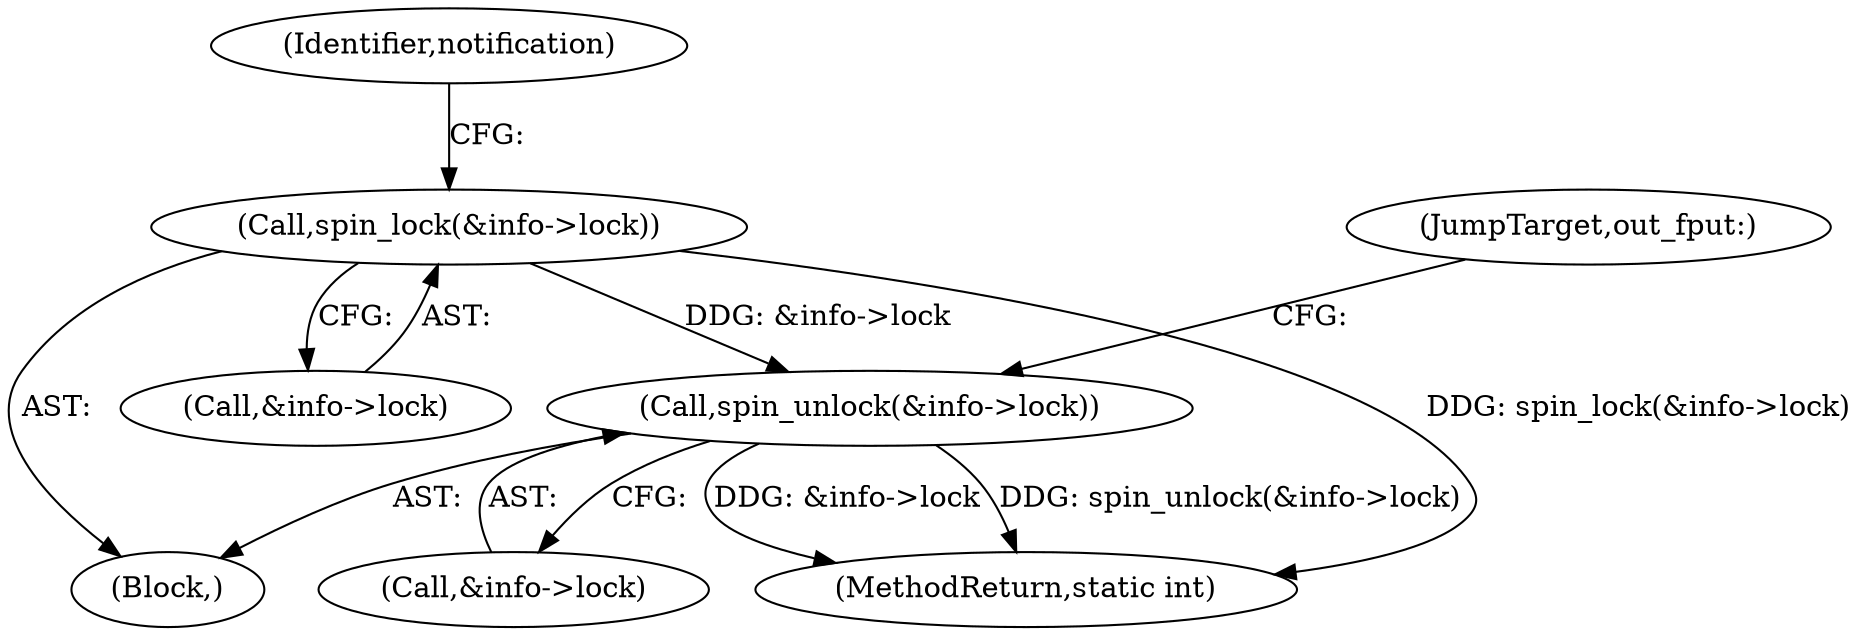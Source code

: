 digraph "0_linux_f991af3daabaecff34684fd51fac80319d1baad1@pointer" {
"1000315" [label="(Call,spin_lock(&info->lock))"];
"1000448" [label="(Call,spin_unlock(&info->lock))"];
"1000448" [label="(Call,spin_unlock(&info->lock))"];
"1000322" [label="(Identifier,notification)"];
"1000453" [label="(JumpTarget,out_fput:)"];
"1000316" [label="(Call,&info->lock)"];
"1000106" [label="(Block,)"];
"1000469" [label="(MethodReturn,static int)"];
"1000449" [label="(Call,&info->lock)"];
"1000315" [label="(Call,spin_lock(&info->lock))"];
"1000315" -> "1000106"  [label="AST: "];
"1000315" -> "1000316"  [label="CFG: "];
"1000316" -> "1000315"  [label="AST: "];
"1000322" -> "1000315"  [label="CFG: "];
"1000315" -> "1000469"  [label="DDG: spin_lock(&info->lock)"];
"1000315" -> "1000448"  [label="DDG: &info->lock"];
"1000448" -> "1000106"  [label="AST: "];
"1000448" -> "1000449"  [label="CFG: "];
"1000449" -> "1000448"  [label="AST: "];
"1000453" -> "1000448"  [label="CFG: "];
"1000448" -> "1000469"  [label="DDG: &info->lock"];
"1000448" -> "1000469"  [label="DDG: spin_unlock(&info->lock)"];
}

